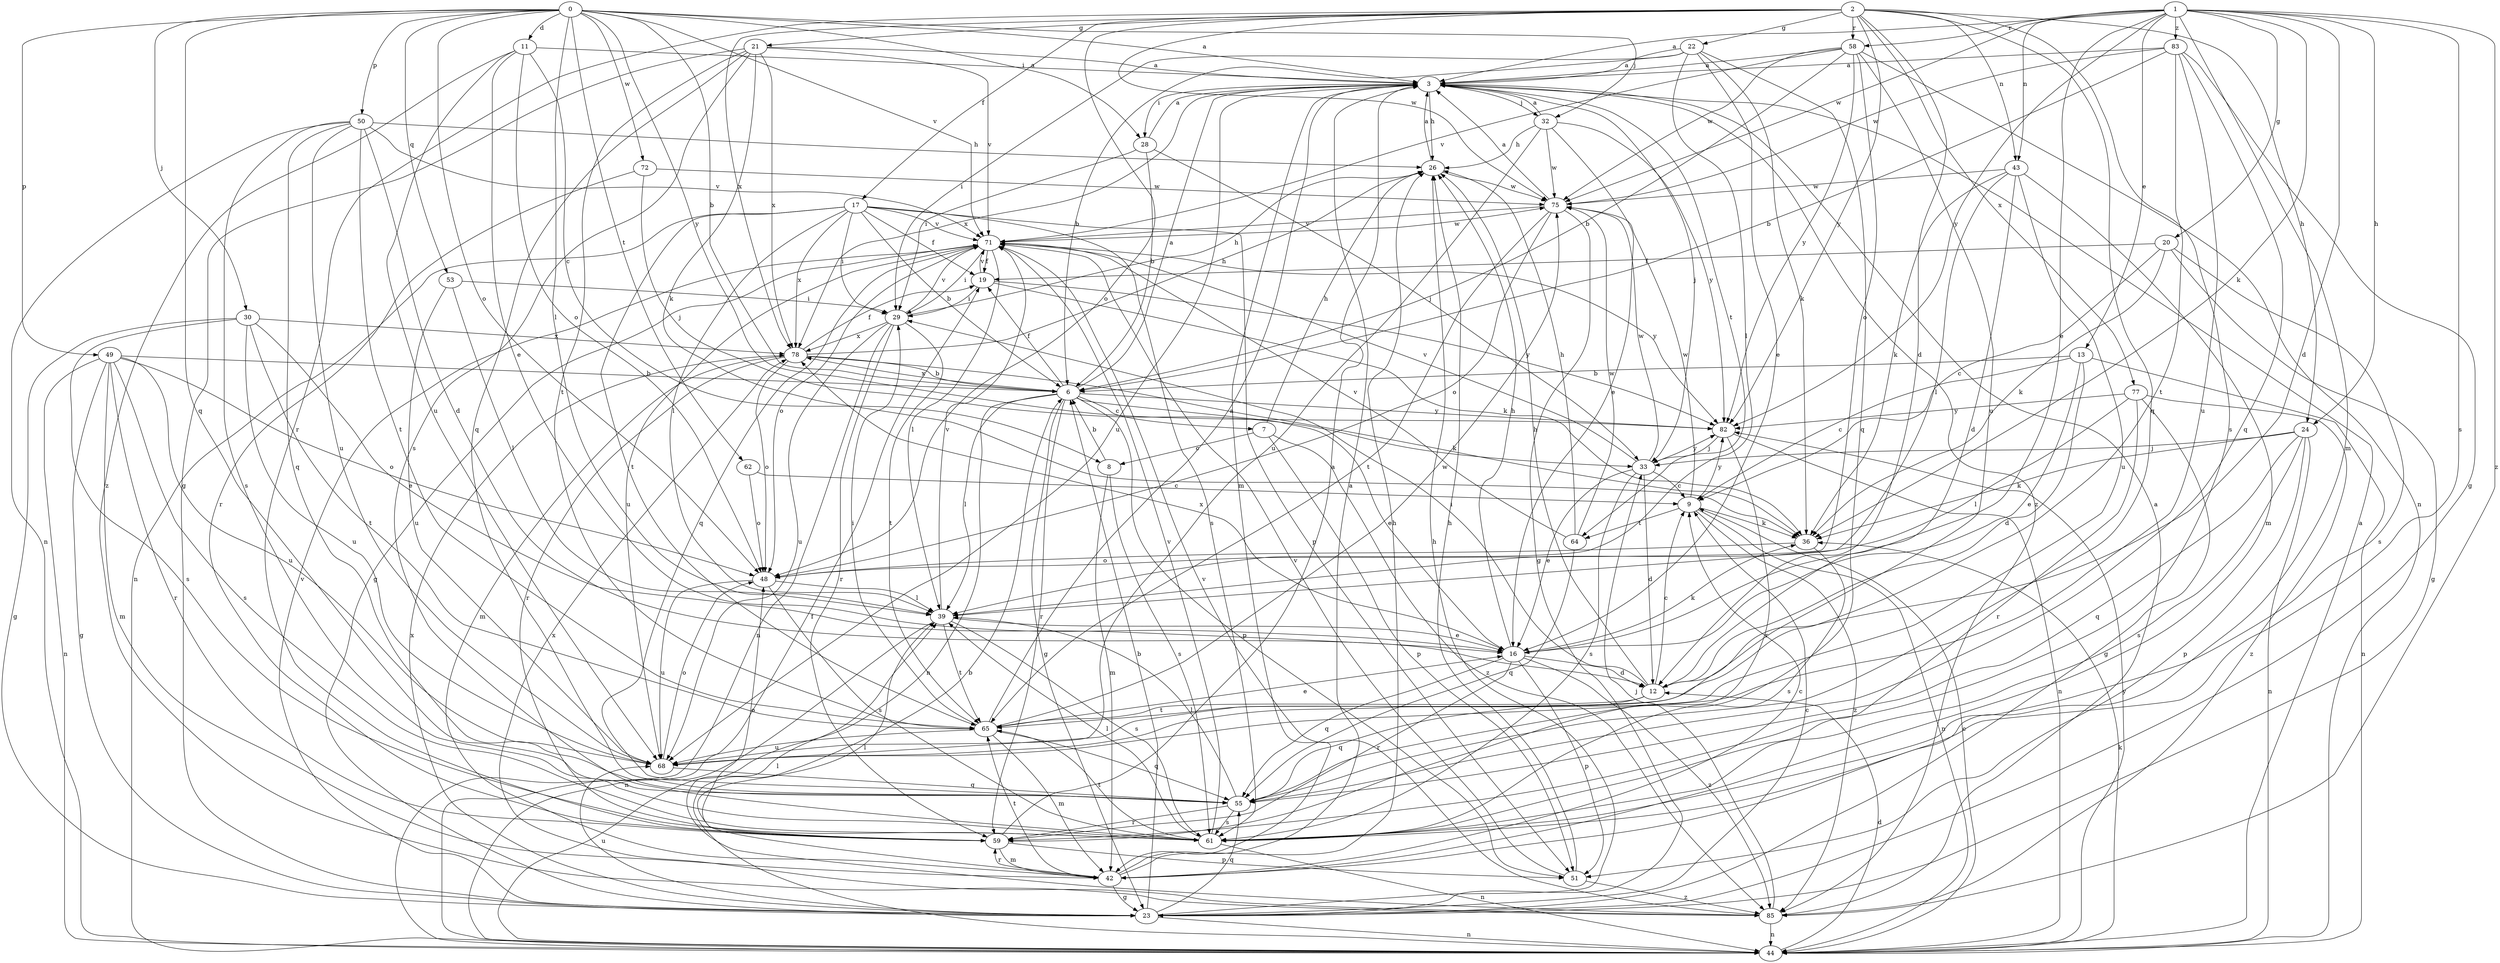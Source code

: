 strict digraph  {
0;
1;
2;
3;
6;
7;
8;
9;
11;
12;
13;
16;
17;
19;
20;
21;
22;
23;
24;
26;
28;
29;
30;
32;
33;
36;
39;
42;
43;
44;
48;
49;
50;
51;
53;
55;
58;
59;
61;
62;
64;
65;
68;
71;
72;
75;
77;
78;
82;
83;
85;
0 -> 3  [label=a];
0 -> 6  [label=b];
0 -> 11  [label=d];
0 -> 28  [label=i];
0 -> 30  [label=j];
0 -> 32  [label=j];
0 -> 39  [label=l];
0 -> 48  [label=o];
0 -> 49  [label=p];
0 -> 50  [label=p];
0 -> 53  [label=q];
0 -> 55  [label=q];
0 -> 62  [label=t];
0 -> 71  [label=v];
0 -> 72  [label=w];
0 -> 82  [label=y];
1 -> 3  [label=a];
1 -> 12  [label=d];
1 -> 13  [label=e];
1 -> 16  [label=e];
1 -> 20  [label=g];
1 -> 24  [label=h];
1 -> 36  [label=k];
1 -> 42  [label=m];
1 -> 43  [label=n];
1 -> 58  [label=r];
1 -> 61  [label=s];
1 -> 75  [label=w];
1 -> 82  [label=y];
1 -> 83  [label=z];
1 -> 85  [label=z];
2 -> 12  [label=d];
2 -> 17  [label=f];
2 -> 21  [label=g];
2 -> 22  [label=g];
2 -> 24  [label=h];
2 -> 43  [label=n];
2 -> 48  [label=o];
2 -> 55  [label=q];
2 -> 58  [label=r];
2 -> 59  [label=r];
2 -> 61  [label=s];
2 -> 75  [label=w];
2 -> 77  [label=x];
2 -> 78  [label=x];
2 -> 82  [label=y];
3 -> 26  [label=h];
3 -> 28  [label=i];
3 -> 32  [label=j];
3 -> 33  [label=j];
3 -> 42  [label=m];
3 -> 64  [label=t];
3 -> 68  [label=u];
3 -> 78  [label=x];
3 -> 85  [label=z];
6 -> 3  [label=a];
6 -> 7  [label=c];
6 -> 16  [label=e];
6 -> 19  [label=f];
6 -> 23  [label=g];
6 -> 39  [label=l];
6 -> 44  [label=n];
6 -> 51  [label=p];
6 -> 59  [label=r];
6 -> 78  [label=x];
6 -> 82  [label=y];
7 -> 8  [label=c];
7 -> 26  [label=h];
7 -> 51  [label=p];
7 -> 85  [label=z];
8 -> 6  [label=b];
8 -> 42  [label=m];
8 -> 61  [label=s];
9 -> 36  [label=k];
9 -> 44  [label=n];
9 -> 64  [label=t];
9 -> 75  [label=w];
9 -> 82  [label=y];
9 -> 85  [label=z];
11 -> 3  [label=a];
11 -> 8  [label=c];
11 -> 16  [label=e];
11 -> 48  [label=o];
11 -> 68  [label=u];
11 -> 85  [label=z];
12 -> 9  [label=c];
12 -> 26  [label=h];
12 -> 29  [label=i];
12 -> 55  [label=q];
12 -> 65  [label=t];
13 -> 6  [label=b];
13 -> 9  [label=c];
13 -> 12  [label=d];
13 -> 16  [label=e];
13 -> 44  [label=n];
16 -> 12  [label=d];
16 -> 26  [label=h];
16 -> 36  [label=k];
16 -> 51  [label=p];
16 -> 55  [label=q];
16 -> 59  [label=r];
16 -> 78  [label=x];
16 -> 85  [label=z];
17 -> 6  [label=b];
17 -> 19  [label=f];
17 -> 29  [label=i];
17 -> 39  [label=l];
17 -> 44  [label=n];
17 -> 51  [label=p];
17 -> 61  [label=s];
17 -> 65  [label=t];
17 -> 71  [label=v];
17 -> 78  [label=x];
19 -> 29  [label=i];
19 -> 36  [label=k];
19 -> 71  [label=v];
19 -> 82  [label=y];
20 -> 9  [label=c];
20 -> 19  [label=f];
20 -> 23  [label=g];
20 -> 36  [label=k];
20 -> 61  [label=s];
21 -> 3  [label=a];
21 -> 23  [label=g];
21 -> 36  [label=k];
21 -> 55  [label=q];
21 -> 61  [label=s];
21 -> 65  [label=t];
21 -> 71  [label=v];
21 -> 78  [label=x];
22 -> 3  [label=a];
22 -> 6  [label=b];
22 -> 16  [label=e];
22 -> 29  [label=i];
22 -> 36  [label=k];
22 -> 39  [label=l];
22 -> 55  [label=q];
23 -> 6  [label=b];
23 -> 9  [label=c];
23 -> 26  [label=h];
23 -> 44  [label=n];
23 -> 55  [label=q];
23 -> 68  [label=u];
23 -> 71  [label=v];
23 -> 78  [label=x];
24 -> 33  [label=j];
24 -> 36  [label=k];
24 -> 44  [label=n];
24 -> 51  [label=p];
24 -> 55  [label=q];
24 -> 61  [label=s];
26 -> 3  [label=a];
26 -> 75  [label=w];
28 -> 3  [label=a];
28 -> 6  [label=b];
28 -> 29  [label=i];
28 -> 33  [label=j];
29 -> 26  [label=h];
29 -> 44  [label=n];
29 -> 59  [label=r];
29 -> 65  [label=t];
29 -> 68  [label=u];
29 -> 71  [label=v];
29 -> 78  [label=x];
30 -> 16  [label=e];
30 -> 23  [label=g];
30 -> 61  [label=s];
30 -> 65  [label=t];
30 -> 68  [label=u];
30 -> 78  [label=x];
32 -> 3  [label=a];
32 -> 16  [label=e];
32 -> 26  [label=h];
32 -> 68  [label=u];
32 -> 75  [label=w];
32 -> 82  [label=y];
33 -> 9  [label=c];
33 -> 12  [label=d];
33 -> 16  [label=e];
33 -> 61  [label=s];
33 -> 71  [label=v];
33 -> 75  [label=w];
33 -> 82  [label=y];
36 -> 48  [label=o];
36 -> 61  [label=s];
39 -> 16  [label=e];
39 -> 44  [label=n];
39 -> 61  [label=s];
39 -> 65  [label=t];
39 -> 71  [label=v];
42 -> 3  [label=a];
42 -> 9  [label=c];
42 -> 23  [label=g];
42 -> 26  [label=h];
42 -> 39  [label=l];
42 -> 59  [label=r];
42 -> 65  [label=t];
43 -> 12  [label=d];
43 -> 36  [label=k];
43 -> 39  [label=l];
43 -> 42  [label=m];
43 -> 68  [label=u];
43 -> 75  [label=w];
44 -> 3  [label=a];
44 -> 6  [label=b];
44 -> 9  [label=c];
44 -> 12  [label=d];
44 -> 19  [label=f];
44 -> 36  [label=k];
44 -> 82  [label=y];
48 -> 39  [label=l];
48 -> 61  [label=s];
48 -> 68  [label=u];
49 -> 6  [label=b];
49 -> 23  [label=g];
49 -> 42  [label=m];
49 -> 44  [label=n];
49 -> 48  [label=o];
49 -> 59  [label=r];
49 -> 61  [label=s];
49 -> 68  [label=u];
50 -> 12  [label=d];
50 -> 26  [label=h];
50 -> 44  [label=n];
50 -> 55  [label=q];
50 -> 61  [label=s];
50 -> 65  [label=t];
50 -> 68  [label=u];
50 -> 71  [label=v];
51 -> 26  [label=h];
51 -> 71  [label=v];
51 -> 85  [label=z];
53 -> 29  [label=i];
53 -> 39  [label=l];
53 -> 68  [label=u];
55 -> 39  [label=l];
55 -> 59  [label=r];
55 -> 61  [label=s];
58 -> 3  [label=a];
58 -> 6  [label=b];
58 -> 44  [label=n];
58 -> 48  [label=o];
58 -> 68  [label=u];
58 -> 71  [label=v];
58 -> 75  [label=w];
58 -> 82  [label=y];
59 -> 3  [label=a];
59 -> 42  [label=m];
59 -> 48  [label=o];
59 -> 51  [label=p];
61 -> 39  [label=l];
61 -> 44  [label=n];
61 -> 65  [label=t];
61 -> 71  [label=v];
62 -> 9  [label=c];
62 -> 48  [label=o];
64 -> 26  [label=h];
64 -> 55  [label=q];
64 -> 71  [label=v];
64 -> 75  [label=w];
65 -> 3  [label=a];
65 -> 16  [label=e];
65 -> 29  [label=i];
65 -> 42  [label=m];
65 -> 55  [label=q];
65 -> 68  [label=u];
65 -> 75  [label=w];
68 -> 48  [label=o];
68 -> 55  [label=q];
71 -> 19  [label=f];
71 -> 23  [label=g];
71 -> 29  [label=i];
71 -> 39  [label=l];
71 -> 48  [label=o];
71 -> 55  [label=q];
71 -> 68  [label=u];
71 -> 75  [label=w];
71 -> 82  [label=y];
72 -> 33  [label=j];
72 -> 59  [label=r];
72 -> 75  [label=w];
75 -> 3  [label=a];
75 -> 23  [label=g];
75 -> 48  [label=o];
75 -> 65  [label=t];
75 -> 71  [label=v];
77 -> 23  [label=g];
77 -> 39  [label=l];
77 -> 59  [label=r];
77 -> 82  [label=y];
77 -> 85  [label=z];
78 -> 6  [label=b];
78 -> 19  [label=f];
78 -> 26  [label=h];
78 -> 36  [label=k];
78 -> 42  [label=m];
78 -> 48  [label=o];
78 -> 59  [label=r];
82 -> 33  [label=j];
82 -> 44  [label=n];
82 -> 59  [label=r];
83 -> 3  [label=a];
83 -> 6  [label=b];
83 -> 23  [label=g];
83 -> 55  [label=q];
83 -> 65  [label=t];
83 -> 68  [label=u];
83 -> 75  [label=w];
85 -> 3  [label=a];
85 -> 33  [label=j];
85 -> 39  [label=l];
85 -> 44  [label=n];
85 -> 71  [label=v];
85 -> 78  [label=x];
}
